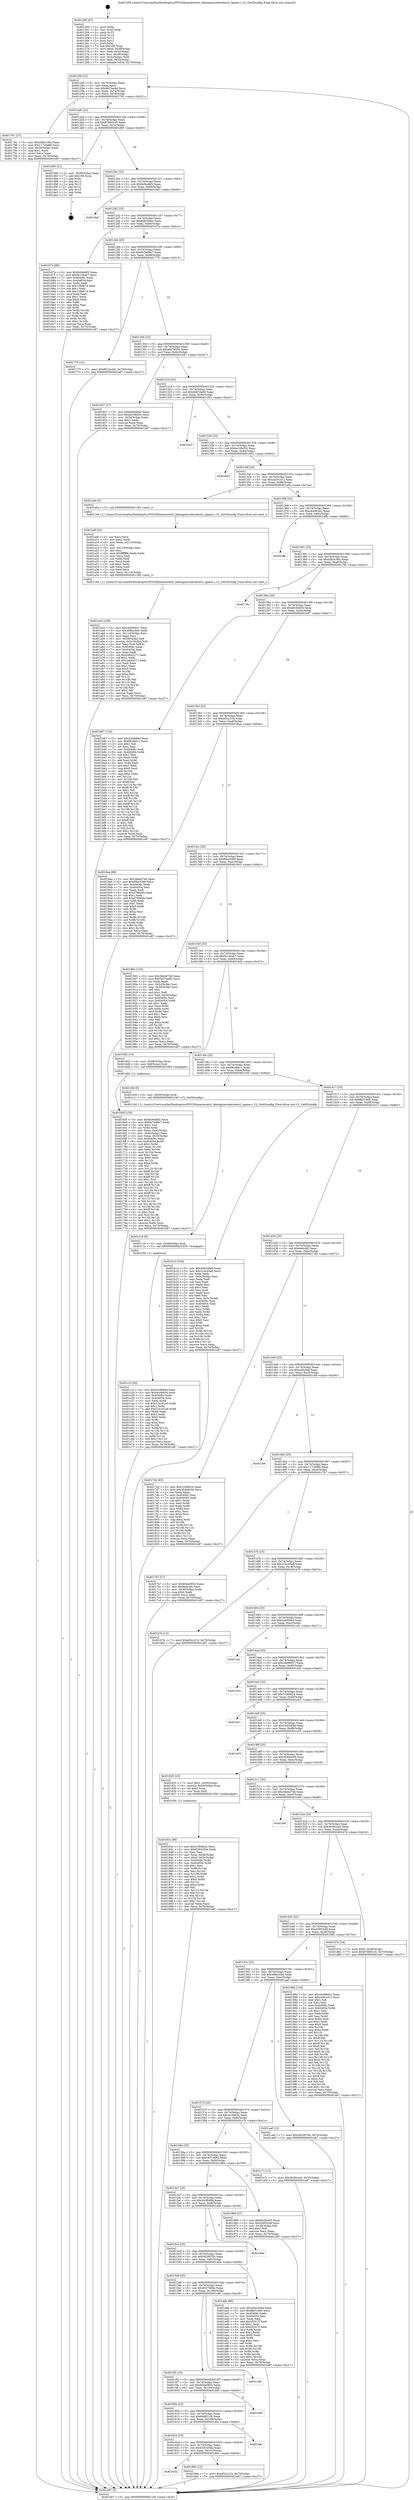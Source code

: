 digraph "0x401260" {
  label = "0x401260 (/mnt/c/Users/mathe/Desktop/tcc/POCII/binaries/extr_labenginecodeclientcl_cgame.c_CL_GetGlconfig_Final-ollvm.out::main(0))"
  labelloc = "t"
  node[shape=record]

  Entry [label="",width=0.3,height=0.3,shape=circle,fillcolor=black,style=filled]
  "0x40128f" [label="{
     0x40128f [23]\l
     | [instrs]\l
     &nbsp;&nbsp;0x40128f \<+3\>: mov -0x70(%rbp),%eax\l
     &nbsp;&nbsp;0x401292 \<+2\>: mov %eax,%ecx\l
     &nbsp;&nbsp;0x401294 \<+6\>: sub $0x8615ecb0,%ecx\l
     &nbsp;&nbsp;0x40129a \<+3\>: mov %eax,-0x74(%rbp)\l
     &nbsp;&nbsp;0x40129d \<+3\>: mov %ecx,-0x78(%rbp)\l
     &nbsp;&nbsp;0x4012a0 \<+6\>: je 0000000000401781 \<main+0x521\>\l
  }"]
  "0x401781" [label="{
     0x401781 [27]\l
     | [instrs]\l
     &nbsp;&nbsp;0x401781 \<+5\>: mov $0xd3b3c36a,%eax\l
     &nbsp;&nbsp;0x401786 \<+5\>: mov $0x117c9d86,%ecx\l
     &nbsp;&nbsp;0x40178b \<+3\>: mov -0x30(%rbp),%edx\l
     &nbsp;&nbsp;0x40178e \<+3\>: cmp $0x1,%edx\l
     &nbsp;&nbsp;0x401791 \<+3\>: cmovl %ecx,%eax\l
     &nbsp;&nbsp;0x401794 \<+3\>: mov %eax,-0x70(%rbp)\l
     &nbsp;&nbsp;0x401797 \<+5\>: jmp 0000000000401e87 \<main+0xc27\>\l
  }"]
  "0x4012a6" [label="{
     0x4012a6 [22]\l
     | [instrs]\l
     &nbsp;&nbsp;0x4012a6 \<+5\>: jmp 00000000004012ab \<main+0x4b\>\l
     &nbsp;&nbsp;0x4012ab \<+3\>: mov -0x74(%rbp),%eax\l
     &nbsp;&nbsp;0x4012ae \<+5\>: sub $0x878691d5,%eax\l
     &nbsp;&nbsp;0x4012b3 \<+3\>: mov %eax,-0x7c(%rbp)\l
     &nbsp;&nbsp;0x4012b6 \<+6\>: je 0000000000401d90 \<main+0xb30\>\l
  }"]
  Exit [label="",width=0.3,height=0.3,shape=circle,fillcolor=black,style=filled,peripheries=2]
  "0x401d90" [label="{
     0x401d90 [21]\l
     | [instrs]\l
     &nbsp;&nbsp;0x401d90 \<+3\>: mov -0x38(%rbp),%eax\l
     &nbsp;&nbsp;0x401d93 \<+7\>: add $0x108,%rsp\l
     &nbsp;&nbsp;0x401d9a \<+1\>: pop %rbx\l
     &nbsp;&nbsp;0x401d9b \<+2\>: pop %r12\l
     &nbsp;&nbsp;0x401d9d \<+2\>: pop %r13\l
     &nbsp;&nbsp;0x401d9f \<+2\>: pop %r14\l
     &nbsp;&nbsp;0x401da1 \<+2\>: pop %r15\l
     &nbsp;&nbsp;0x401da3 \<+1\>: pop %rbp\l
     &nbsp;&nbsp;0x401da4 \<+1\>: ret\l
  }"]
  "0x4012bc" [label="{
     0x4012bc [22]\l
     | [instrs]\l
     &nbsp;&nbsp;0x4012bc \<+5\>: jmp 00000000004012c1 \<main+0x61\>\l
     &nbsp;&nbsp;0x4012c1 \<+3\>: mov -0x74(%rbp),%eax\l
     &nbsp;&nbsp;0x4012c4 \<+5\>: sub $0x8c9edbf2,%eax\l
     &nbsp;&nbsp;0x4012c9 \<+3\>: mov %eax,-0x80(%rbp)\l
     &nbsp;&nbsp;0x4012cc \<+6\>: je 0000000000401da5 \<main+0xb45\>\l
  }"]
  "0x401c1f" [label="{
     0x401c1f [93]\l
     | [instrs]\l
     &nbsp;&nbsp;0x401c1f \<+5\>: mov $0x54cfb99d,%eax\l
     &nbsp;&nbsp;0x401c24 \<+5\>: mov $0x4ccfe634,%ecx\l
     &nbsp;&nbsp;0x401c29 \<+7\>: mov 0x40406c,%edx\l
     &nbsp;&nbsp;0x401c30 \<+7\>: mov 0x404054,%esi\l
     &nbsp;&nbsp;0x401c37 \<+3\>: mov %edx,%r8d\l
     &nbsp;&nbsp;0x401c3a \<+7\>: sub $0x31b161a0,%r8d\l
     &nbsp;&nbsp;0x401c41 \<+4\>: sub $0x1,%r8d\l
     &nbsp;&nbsp;0x401c45 \<+7\>: add $0x31b161a0,%r8d\l
     &nbsp;&nbsp;0x401c4c \<+4\>: imul %r8d,%edx\l
     &nbsp;&nbsp;0x401c50 \<+3\>: and $0x1,%edx\l
     &nbsp;&nbsp;0x401c53 \<+3\>: cmp $0x0,%edx\l
     &nbsp;&nbsp;0x401c56 \<+4\>: sete %r9b\l
     &nbsp;&nbsp;0x401c5a \<+3\>: cmp $0xa,%esi\l
     &nbsp;&nbsp;0x401c5d \<+4\>: setl %r10b\l
     &nbsp;&nbsp;0x401c61 \<+3\>: mov %r9b,%r11b\l
     &nbsp;&nbsp;0x401c64 \<+3\>: and %r10b,%r11b\l
     &nbsp;&nbsp;0x401c67 \<+3\>: xor %r10b,%r9b\l
     &nbsp;&nbsp;0x401c6a \<+3\>: or %r9b,%r11b\l
     &nbsp;&nbsp;0x401c6d \<+4\>: test $0x1,%r11b\l
     &nbsp;&nbsp;0x401c71 \<+3\>: cmovne %ecx,%eax\l
     &nbsp;&nbsp;0x401c74 \<+3\>: mov %eax,-0x70(%rbp)\l
     &nbsp;&nbsp;0x401c77 \<+5\>: jmp 0000000000401e87 \<main+0xc27\>\l
  }"]
  "0x401da5" [label="{
     0x401da5\l
  }", style=dashed]
  "0x4012d2" [label="{
     0x4012d2 [25]\l
     | [instrs]\l
     &nbsp;&nbsp;0x4012d2 \<+5\>: jmp 00000000004012d7 \<main+0x77\>\l
     &nbsp;&nbsp;0x4012d7 \<+3\>: mov -0x74(%rbp),%eax\l
     &nbsp;&nbsp;0x4012da \<+5\>: sub $0x8e83d9ac,%eax\l
     &nbsp;&nbsp;0x4012df \<+6\>: mov %eax,-0x84(%rbp)\l
     &nbsp;&nbsp;0x4012e5 \<+6\>: je 000000000040167a \<main+0x41a\>\l
  }"]
  "0x401c16" [label="{
     0x401c16 [9]\l
     | [instrs]\l
     &nbsp;&nbsp;0x401c16 \<+4\>: mov -0x58(%rbp),%rdi\l
     &nbsp;&nbsp;0x401c1a \<+5\>: call 0000000000401030 \<free@plt\>\l
     | [calls]\l
     &nbsp;&nbsp;0x401030 \{1\} (unknown)\l
  }"]
  "0x40167a" [label="{
     0x40167a [88]\l
     | [instrs]\l
     &nbsp;&nbsp;0x40167a \<+5\>: mov $0x8c9edbf2,%eax\l
     &nbsp;&nbsp;0x40167f \<+5\>: mov $0xf4126ab7,%ecx\l
     &nbsp;&nbsp;0x401684 \<+7\>: mov 0x40406c,%edx\l
     &nbsp;&nbsp;0x40168b \<+7\>: mov 0x404054,%esi\l
     &nbsp;&nbsp;0x401692 \<+2\>: mov %edx,%edi\l
     &nbsp;&nbsp;0x401694 \<+6\>: sub $0x138eb7d,%edi\l
     &nbsp;&nbsp;0x40169a \<+3\>: sub $0x1,%edi\l
     &nbsp;&nbsp;0x40169d \<+6\>: add $0x138eb7d,%edi\l
     &nbsp;&nbsp;0x4016a3 \<+3\>: imul %edi,%edx\l
     &nbsp;&nbsp;0x4016a6 \<+3\>: and $0x1,%edx\l
     &nbsp;&nbsp;0x4016a9 \<+3\>: cmp $0x0,%edx\l
     &nbsp;&nbsp;0x4016ac \<+4\>: sete %r8b\l
     &nbsp;&nbsp;0x4016b0 \<+3\>: cmp $0xa,%esi\l
     &nbsp;&nbsp;0x4016b3 \<+4\>: setl %r9b\l
     &nbsp;&nbsp;0x4016b7 \<+3\>: mov %r8b,%r10b\l
     &nbsp;&nbsp;0x4016ba \<+3\>: and %r9b,%r10b\l
     &nbsp;&nbsp;0x4016bd \<+3\>: xor %r9b,%r8b\l
     &nbsp;&nbsp;0x4016c0 \<+3\>: or %r8b,%r10b\l
     &nbsp;&nbsp;0x4016c3 \<+4\>: test $0x1,%r10b\l
     &nbsp;&nbsp;0x4016c7 \<+3\>: cmovne %ecx,%eax\l
     &nbsp;&nbsp;0x4016ca \<+3\>: mov %eax,-0x70(%rbp)\l
     &nbsp;&nbsp;0x4016cd \<+5\>: jmp 0000000000401e87 \<main+0xc27\>\l
  }"]
  "0x4012eb" [label="{
     0x4012eb [25]\l
     | [instrs]\l
     &nbsp;&nbsp;0x4012eb \<+5\>: jmp 00000000004012f0 \<main+0x90\>\l
     &nbsp;&nbsp;0x4012f0 \<+3\>: mov -0x74(%rbp),%eax\l
     &nbsp;&nbsp;0x4012f3 \<+5\>: sub $0x9c7e99e7,%eax\l
     &nbsp;&nbsp;0x4012f8 \<+6\>: mov %eax,-0x88(%rbp)\l
     &nbsp;&nbsp;0x4012fe \<+6\>: je 0000000000401775 \<main+0x515\>\l
  }"]
  "0x401a43" [label="{
     0x401a43 [108]\l
     | [instrs]\l
     &nbsp;&nbsp;0x401a43 \<+5\>: mov $0xcb496441,%ecx\l
     &nbsp;&nbsp;0x401a48 \<+5\>: mov $0x498ec0d4,%edx\l
     &nbsp;&nbsp;0x401a4d \<+6\>: mov -0x114(%rbp),%esi\l
     &nbsp;&nbsp;0x401a53 \<+3\>: imul %eax,%esi\l
     &nbsp;&nbsp;0x401a56 \<+4\>: mov -0x58(%rbp),%r8\l
     &nbsp;&nbsp;0x401a5a \<+4\>: movslq -0x5c(%rbp),%r9\l
     &nbsp;&nbsp;0x401a5e \<+4\>: mov %esi,(%r8,%r9,4)\l
     &nbsp;&nbsp;0x401a62 \<+7\>: mov 0x40406c,%eax\l
     &nbsp;&nbsp;0x401a69 \<+7\>: mov 0x404054,%esi\l
     &nbsp;&nbsp;0x401a70 \<+2\>: mov %eax,%edi\l
     &nbsp;&nbsp;0x401a72 \<+6\>: sub $0x2a642271,%edi\l
     &nbsp;&nbsp;0x401a78 \<+3\>: sub $0x1,%edi\l
     &nbsp;&nbsp;0x401a7b \<+6\>: add $0x2a642271,%edi\l
     &nbsp;&nbsp;0x401a81 \<+3\>: imul %edi,%eax\l
     &nbsp;&nbsp;0x401a84 \<+3\>: and $0x1,%eax\l
     &nbsp;&nbsp;0x401a87 \<+3\>: cmp $0x0,%eax\l
     &nbsp;&nbsp;0x401a8a \<+4\>: sete %r10b\l
     &nbsp;&nbsp;0x401a8e \<+3\>: cmp $0xa,%esi\l
     &nbsp;&nbsp;0x401a91 \<+4\>: setl %r11b\l
     &nbsp;&nbsp;0x401a95 \<+3\>: mov %r10b,%bl\l
     &nbsp;&nbsp;0x401a98 \<+3\>: and %r11b,%bl\l
     &nbsp;&nbsp;0x401a9b \<+3\>: xor %r11b,%r10b\l
     &nbsp;&nbsp;0x401a9e \<+3\>: or %r10b,%bl\l
     &nbsp;&nbsp;0x401aa1 \<+3\>: test $0x1,%bl\l
     &nbsp;&nbsp;0x401aa4 \<+3\>: cmovne %edx,%ecx\l
     &nbsp;&nbsp;0x401aa7 \<+3\>: mov %ecx,-0x70(%rbp)\l
     &nbsp;&nbsp;0x401aaa \<+5\>: jmp 0000000000401e87 \<main+0xc27\>\l
  }"]
  "0x401775" [label="{
     0x401775 [12]\l
     | [instrs]\l
     &nbsp;&nbsp;0x401775 \<+7\>: movl $0x8615ecb0,-0x70(%rbp)\l
     &nbsp;&nbsp;0x40177c \<+5\>: jmp 0000000000401e87 \<main+0xc27\>\l
  }"]
  "0x401304" [label="{
     0x401304 [25]\l
     | [instrs]\l
     &nbsp;&nbsp;0x401304 \<+5\>: jmp 0000000000401309 \<main+0xa9\>\l
     &nbsp;&nbsp;0x401309 \<+3\>: mov -0x74(%rbp),%eax\l
     &nbsp;&nbsp;0x40130c \<+5\>: sub $0xade7e53d,%eax\l
     &nbsp;&nbsp;0x401311 \<+6\>: mov %eax,-0x8c(%rbp)\l
     &nbsp;&nbsp;0x401317 \<+6\>: je 0000000000401647 \<main+0x3e7\>\l
  }"]
  "0x401a0f" [label="{
     0x401a0f [52]\l
     | [instrs]\l
     &nbsp;&nbsp;0x401a0f \<+2\>: xor %ecx,%ecx\l
     &nbsp;&nbsp;0x401a11 \<+5\>: mov $0x2,%edx\l
     &nbsp;&nbsp;0x401a16 \<+6\>: mov %edx,-0x110(%rbp)\l
     &nbsp;&nbsp;0x401a1c \<+1\>: cltd\l
     &nbsp;&nbsp;0x401a1d \<+6\>: mov -0x110(%rbp),%esi\l
     &nbsp;&nbsp;0x401a23 \<+2\>: idiv %esi\l
     &nbsp;&nbsp;0x401a25 \<+6\>: imul $0xfffffffe,%edx,%edx\l
     &nbsp;&nbsp;0x401a2b \<+2\>: mov %ecx,%edi\l
     &nbsp;&nbsp;0x401a2d \<+2\>: sub %edx,%edi\l
     &nbsp;&nbsp;0x401a2f \<+2\>: mov %ecx,%edx\l
     &nbsp;&nbsp;0x401a31 \<+3\>: sub $0x1,%edx\l
     &nbsp;&nbsp;0x401a34 \<+2\>: add %edx,%edi\l
     &nbsp;&nbsp;0x401a36 \<+2\>: sub %edi,%ecx\l
     &nbsp;&nbsp;0x401a38 \<+6\>: mov %ecx,-0x114(%rbp)\l
     &nbsp;&nbsp;0x401a3e \<+5\>: call 0000000000401160 \<next_i\>\l
     | [calls]\l
     &nbsp;&nbsp;0x401160 \{1\} (/mnt/c/Users/mathe/Desktop/tcc/POCII/binaries/extr_labenginecodeclientcl_cgame.c_CL_GetGlconfig_Final-ollvm.out::next_i)\l
  }"]
  "0x401647" [label="{
     0x401647 [27]\l
     | [instrs]\l
     &nbsp;&nbsp;0x401647 \<+5\>: mov $0x8e83d9ac,%eax\l
     &nbsp;&nbsp;0x40164c \<+5\>: mov $0xbe16bd54,%ecx\l
     &nbsp;&nbsp;0x401651 \<+3\>: mov -0x34(%rbp),%edx\l
     &nbsp;&nbsp;0x401654 \<+3\>: cmp $0x2,%edx\l
     &nbsp;&nbsp;0x401657 \<+3\>: cmovne %ecx,%eax\l
     &nbsp;&nbsp;0x40165a \<+3\>: mov %eax,-0x70(%rbp)\l
     &nbsp;&nbsp;0x40165d \<+5\>: jmp 0000000000401e87 \<main+0xc27\>\l
  }"]
  "0x40131d" [label="{
     0x40131d [25]\l
     | [instrs]\l
     &nbsp;&nbsp;0x40131d \<+5\>: jmp 0000000000401322 \<main+0xc2\>\l
     &nbsp;&nbsp;0x401322 \<+3\>: mov -0x74(%rbp),%eax\l
     &nbsp;&nbsp;0x401325 \<+5\>: sub $0xb047da69,%eax\l
     &nbsp;&nbsp;0x40132a \<+6\>: mov %eax,-0x90(%rbp)\l
     &nbsp;&nbsp;0x401330 \<+6\>: je 0000000000401d23 \<main+0xac3\>\l
  }"]
  "0x401e87" [label="{
     0x401e87 [5]\l
     | [instrs]\l
     &nbsp;&nbsp;0x401e87 \<+5\>: jmp 000000000040128f \<main+0x2f\>\l
  }"]
  "0x401260" [label="{
     0x401260 [47]\l
     | [instrs]\l
     &nbsp;&nbsp;0x401260 \<+1\>: push %rbp\l
     &nbsp;&nbsp;0x401261 \<+3\>: mov %rsp,%rbp\l
     &nbsp;&nbsp;0x401264 \<+2\>: push %r15\l
     &nbsp;&nbsp;0x401266 \<+2\>: push %r14\l
     &nbsp;&nbsp;0x401268 \<+2\>: push %r13\l
     &nbsp;&nbsp;0x40126a \<+2\>: push %r12\l
     &nbsp;&nbsp;0x40126c \<+1\>: push %rbx\l
     &nbsp;&nbsp;0x40126d \<+7\>: sub $0x108,%rsp\l
     &nbsp;&nbsp;0x401274 \<+7\>: movl $0x0,-0x38(%rbp)\l
     &nbsp;&nbsp;0x40127b \<+3\>: mov %edi,-0x3c(%rbp)\l
     &nbsp;&nbsp;0x40127e \<+4\>: mov %rsi,-0x48(%rbp)\l
     &nbsp;&nbsp;0x401282 \<+3\>: mov -0x3c(%rbp),%edi\l
     &nbsp;&nbsp;0x401285 \<+3\>: mov %edi,-0x34(%rbp)\l
     &nbsp;&nbsp;0x401288 \<+7\>: movl $0xade7e53d,-0x70(%rbp)\l
  }"]
  "0x40163d" [label="{
     0x40163d\l
  }", style=dashed]
  "0x401d23" [label="{
     0x401d23\l
  }", style=dashed]
  "0x401336" [label="{
     0x401336 [25]\l
     | [instrs]\l
     &nbsp;&nbsp;0x401336 \<+5\>: jmp 000000000040133b \<main+0xdb\>\l
     &nbsp;&nbsp;0x40133b \<+3\>: mov -0x74(%rbp),%eax\l
     &nbsp;&nbsp;0x40133e \<+5\>: sub $0xbe16bd54,%eax\l
     &nbsp;&nbsp;0x401343 \<+6\>: mov %eax,-0x94(%rbp)\l
     &nbsp;&nbsp;0x401349 \<+6\>: je 0000000000401662 \<main+0x402\>\l
  }"]
  "0x40189e" [label="{
     0x40189e [12]\l
     | [instrs]\l
     &nbsp;&nbsp;0x40189e \<+7\>: movl $0xef3cc21b,-0x70(%rbp)\l
     &nbsp;&nbsp;0x4018a5 \<+5\>: jmp 0000000000401e87 \<main+0xc27\>\l
  }"]
  "0x401662" [label="{
     0x401662\l
  }", style=dashed]
  "0x40134f" [label="{
     0x40134f [25]\l
     | [instrs]\l
     &nbsp;&nbsp;0x40134f \<+5\>: jmp 0000000000401354 \<main+0xf4\>\l
     &nbsp;&nbsp;0x401354 \<+3\>: mov -0x74(%rbp),%eax\l
     &nbsp;&nbsp;0x401357 \<+5\>: sub $0xca3b1d12,%eax\l
     &nbsp;&nbsp;0x40135c \<+6\>: mov %eax,-0x98(%rbp)\l
     &nbsp;&nbsp;0x401362 \<+6\>: je 0000000000401a0a \<main+0x7aa\>\l
  }"]
  "0x401624" [label="{
     0x401624 [25]\l
     | [instrs]\l
     &nbsp;&nbsp;0x401624 \<+5\>: jmp 0000000000401629 \<main+0x3c9\>\l
     &nbsp;&nbsp;0x401629 \<+3\>: mov -0x74(%rbp),%eax\l
     &nbsp;&nbsp;0x40162c \<+5\>: sub $0x628325da,%eax\l
     &nbsp;&nbsp;0x401631 \<+6\>: mov %eax,-0x10c(%rbp)\l
     &nbsp;&nbsp;0x401637 \<+6\>: je 000000000040189e \<main+0x63e\>\l
  }"]
  "0x401a0a" [label="{
     0x401a0a [5]\l
     | [instrs]\l
     &nbsp;&nbsp;0x401a0a \<+5\>: call 0000000000401160 \<next_i\>\l
     | [calls]\l
     &nbsp;&nbsp;0x401160 \{1\} (/mnt/c/Users/mathe/Desktop/tcc/POCII/binaries/extr_labenginecodeclientcl_cgame.c_CL_GetGlconfig_Final-ollvm.out::next_i)\l
  }"]
  "0x401368" [label="{
     0x401368 [25]\l
     | [instrs]\l
     &nbsp;&nbsp;0x401368 \<+5\>: jmp 000000000040136d \<main+0x10d\>\l
     &nbsp;&nbsp;0x40136d \<+3\>: mov -0x74(%rbp),%eax\l
     &nbsp;&nbsp;0x401370 \<+5\>: sub $0xcb496441,%eax\l
     &nbsp;&nbsp;0x401375 \<+6\>: mov %eax,-0x9c(%rbp)\l
     &nbsp;&nbsp;0x40137b \<+6\>: je 0000000000401dfb \<main+0xb9b\>\l
  }"]
  "0x401d6c" [label="{
     0x401d6c\l
  }", style=dashed]
  "0x401dfb" [label="{
     0x401dfb\l
  }", style=dashed]
  "0x401381" [label="{
     0x401381 [25]\l
     | [instrs]\l
     &nbsp;&nbsp;0x401381 \<+5\>: jmp 0000000000401386 \<main+0x126\>\l
     &nbsp;&nbsp;0x401386 \<+3\>: mov -0x74(%rbp),%eax\l
     &nbsp;&nbsp;0x401389 \<+5\>: sub $0xd3b3c36a,%eax\l
     &nbsp;&nbsp;0x40138e \<+6\>: mov %eax,-0xa0(%rbp)\l
     &nbsp;&nbsp;0x401394 \<+6\>: je 000000000040179c \<main+0x53c\>\l
  }"]
  "0x40160b" [label="{
     0x40160b [25]\l
     | [instrs]\l
     &nbsp;&nbsp;0x40160b \<+5\>: jmp 0000000000401610 \<main+0x3b0\>\l
     &nbsp;&nbsp;0x401610 \<+3\>: mov -0x74(%rbp),%eax\l
     &nbsp;&nbsp;0x401613 \<+5\>: sub $0x60df21c9,%eax\l
     &nbsp;&nbsp;0x401618 \<+6\>: mov %eax,-0x108(%rbp)\l
     &nbsp;&nbsp;0x40161e \<+6\>: je 0000000000401d6c \<main+0xb0c\>\l
  }"]
  "0x40179c" [label="{
     0x40179c\l
  }", style=dashed]
  "0x40139a" [label="{
     0x40139a [25]\l
     | [instrs]\l
     &nbsp;&nbsp;0x40139a \<+5\>: jmp 000000000040139f \<main+0x13f\>\l
     &nbsp;&nbsp;0x40139f \<+3\>: mov -0x74(%rbp),%eax\l
     &nbsp;&nbsp;0x4013a2 \<+5\>: sub $0xdfc5b403,%eax\l
     &nbsp;&nbsp;0x4013a7 \<+6\>: mov %eax,-0xa4(%rbp)\l
     &nbsp;&nbsp;0x4013ad \<+6\>: je 0000000000401b87 \<main+0x927\>\l
  }"]
  "0x401d60" [label="{
     0x401d60\l
  }", style=dashed]
  "0x401b87" [label="{
     0x401b87 [134]\l
     | [instrs]\l
     &nbsp;&nbsp;0x401b87 \<+5\>: mov $0x54cfb99d,%eax\l
     &nbsp;&nbsp;0x401b8c \<+5\>: mov $0xf9cd6e11,%ecx\l
     &nbsp;&nbsp;0x401b91 \<+2\>: mov $0x1,%dl\l
     &nbsp;&nbsp;0x401b93 \<+2\>: xor %esi,%esi\l
     &nbsp;&nbsp;0x401b95 \<+7\>: mov 0x40406c,%edi\l
     &nbsp;&nbsp;0x401b9c \<+8\>: mov 0x404054,%r8d\l
     &nbsp;&nbsp;0x401ba4 \<+3\>: sub $0x1,%esi\l
     &nbsp;&nbsp;0x401ba7 \<+3\>: mov %edi,%r9d\l
     &nbsp;&nbsp;0x401baa \<+3\>: add %esi,%r9d\l
     &nbsp;&nbsp;0x401bad \<+4\>: imul %r9d,%edi\l
     &nbsp;&nbsp;0x401bb1 \<+3\>: and $0x1,%edi\l
     &nbsp;&nbsp;0x401bb4 \<+3\>: cmp $0x0,%edi\l
     &nbsp;&nbsp;0x401bb7 \<+4\>: sete %r10b\l
     &nbsp;&nbsp;0x401bbb \<+4\>: cmp $0xa,%r8d\l
     &nbsp;&nbsp;0x401bbf \<+4\>: setl %r11b\l
     &nbsp;&nbsp;0x401bc3 \<+3\>: mov %r10b,%bl\l
     &nbsp;&nbsp;0x401bc6 \<+3\>: xor $0xff,%bl\l
     &nbsp;&nbsp;0x401bc9 \<+3\>: mov %r11b,%r14b\l
     &nbsp;&nbsp;0x401bcc \<+4\>: xor $0xff,%r14b\l
     &nbsp;&nbsp;0x401bd0 \<+3\>: xor $0x1,%dl\l
     &nbsp;&nbsp;0x401bd3 \<+3\>: mov %bl,%r15b\l
     &nbsp;&nbsp;0x401bd6 \<+4\>: and $0xff,%r15b\l
     &nbsp;&nbsp;0x401bda \<+3\>: and %dl,%r10b\l
     &nbsp;&nbsp;0x401bdd \<+3\>: mov %r14b,%r12b\l
     &nbsp;&nbsp;0x401be0 \<+4\>: and $0xff,%r12b\l
     &nbsp;&nbsp;0x401be4 \<+3\>: and %dl,%r11b\l
     &nbsp;&nbsp;0x401be7 \<+3\>: or %r10b,%r15b\l
     &nbsp;&nbsp;0x401bea \<+3\>: or %r11b,%r12b\l
     &nbsp;&nbsp;0x401bed \<+3\>: xor %r12b,%r15b\l
     &nbsp;&nbsp;0x401bf0 \<+3\>: or %r14b,%bl\l
     &nbsp;&nbsp;0x401bf3 \<+3\>: xor $0xff,%bl\l
     &nbsp;&nbsp;0x401bf6 \<+3\>: or $0x1,%dl\l
     &nbsp;&nbsp;0x401bf9 \<+2\>: and %dl,%bl\l
     &nbsp;&nbsp;0x401bfb \<+3\>: or %bl,%r15b\l
     &nbsp;&nbsp;0x401bfe \<+4\>: test $0x1,%r15b\l
     &nbsp;&nbsp;0x401c02 \<+3\>: cmovne %ecx,%eax\l
     &nbsp;&nbsp;0x401c05 \<+3\>: mov %eax,-0x70(%rbp)\l
     &nbsp;&nbsp;0x401c08 \<+5\>: jmp 0000000000401e87 \<main+0xc27\>\l
  }"]
  "0x4013b3" [label="{
     0x4013b3 [25]\l
     | [instrs]\l
     &nbsp;&nbsp;0x4013b3 \<+5\>: jmp 00000000004013b8 \<main+0x158\>\l
     &nbsp;&nbsp;0x4013b8 \<+3\>: mov -0x74(%rbp),%eax\l
     &nbsp;&nbsp;0x4013bb \<+5\>: sub $0xef3cc21b,%eax\l
     &nbsp;&nbsp;0x4013c0 \<+6\>: mov %eax,-0xa8(%rbp)\l
     &nbsp;&nbsp;0x4013c6 \<+6\>: je 00000000004018aa \<main+0x64a\>\l
  }"]
  "0x4015f2" [label="{
     0x4015f2 [25]\l
     | [instrs]\l
     &nbsp;&nbsp;0x4015f2 \<+5\>: jmp 00000000004015f7 \<main+0x397\>\l
     &nbsp;&nbsp;0x4015f7 \<+3\>: mov -0x74(%rbp),%eax\l
     &nbsp;&nbsp;0x4015fa \<+5\>: sub $0x60da0853,%eax\l
     &nbsp;&nbsp;0x4015ff \<+6\>: mov %eax,-0x104(%rbp)\l
     &nbsp;&nbsp;0x401605 \<+6\>: je 0000000000401d60 \<main+0xb00\>\l
  }"]
  "0x4018aa" [label="{
     0x4018aa [88]\l
     | [instrs]\l
     &nbsp;&nbsp;0x4018aa \<+5\>: mov $0x38ebd746,%eax\l
     &nbsp;&nbsp;0x4018af \<+5\>: mov $0xf0be3389,%ecx\l
     &nbsp;&nbsp;0x4018b4 \<+7\>: mov 0x40406c,%edx\l
     &nbsp;&nbsp;0x4018bb \<+7\>: mov 0x404054,%esi\l
     &nbsp;&nbsp;0x4018c2 \<+2\>: mov %edx,%edi\l
     &nbsp;&nbsp;0x4018c4 \<+6\>: sub $0xd78fd3fa,%edi\l
     &nbsp;&nbsp;0x4018ca \<+3\>: sub $0x1,%edi\l
     &nbsp;&nbsp;0x4018cd \<+6\>: add $0xd78fd3fa,%edi\l
     &nbsp;&nbsp;0x4018d3 \<+3\>: imul %edi,%edx\l
     &nbsp;&nbsp;0x4018d6 \<+3\>: and $0x1,%edx\l
     &nbsp;&nbsp;0x4018d9 \<+3\>: cmp $0x0,%edx\l
     &nbsp;&nbsp;0x4018dc \<+4\>: sete %r8b\l
     &nbsp;&nbsp;0x4018e0 \<+3\>: cmp $0xa,%esi\l
     &nbsp;&nbsp;0x4018e3 \<+4\>: setl %r9b\l
     &nbsp;&nbsp;0x4018e7 \<+3\>: mov %r8b,%r10b\l
     &nbsp;&nbsp;0x4018ea \<+3\>: and %r9b,%r10b\l
     &nbsp;&nbsp;0x4018ed \<+3\>: xor %r9b,%r8b\l
     &nbsp;&nbsp;0x4018f0 \<+3\>: or %r8b,%r10b\l
     &nbsp;&nbsp;0x4018f3 \<+4\>: test $0x1,%r10b\l
     &nbsp;&nbsp;0x4018f7 \<+3\>: cmovne %ecx,%eax\l
     &nbsp;&nbsp;0x4018fa \<+3\>: mov %eax,-0x70(%rbp)\l
     &nbsp;&nbsp;0x4018fd \<+5\>: jmp 0000000000401e87 \<main+0xc27\>\l
  }"]
  "0x4013cc" [label="{
     0x4013cc [25]\l
     | [instrs]\l
     &nbsp;&nbsp;0x4013cc \<+5\>: jmp 00000000004013d1 \<main+0x171\>\l
     &nbsp;&nbsp;0x4013d1 \<+3\>: mov -0x74(%rbp),%eax\l
     &nbsp;&nbsp;0x4013d4 \<+5\>: sub $0xf0be3389,%eax\l
     &nbsp;&nbsp;0x4013d9 \<+6\>: mov %eax,-0xac(%rbp)\l
     &nbsp;&nbsp;0x4013df \<+6\>: je 0000000000401902 \<main+0x6a2\>\l
  }"]
  "0x401c88" [label="{
     0x401c88\l
  }", style=dashed]
  "0x401902" [label="{
     0x401902 [103]\l
     | [instrs]\l
     &nbsp;&nbsp;0x401902 \<+5\>: mov $0x38ebd746,%eax\l
     &nbsp;&nbsp;0x401907 \<+5\>: mov $0x5437a692,%ecx\l
     &nbsp;&nbsp;0x40190c \<+2\>: xor %edx,%edx\l
     &nbsp;&nbsp;0x40190e \<+3\>: mov -0x5c(%rbp),%esi\l
     &nbsp;&nbsp;0x401911 \<+3\>: cmp -0x50(%rbp),%esi\l
     &nbsp;&nbsp;0x401914 \<+4\>: setl %dil\l
     &nbsp;&nbsp;0x401918 \<+4\>: and $0x1,%dil\l
     &nbsp;&nbsp;0x40191c \<+4\>: mov %dil,-0x29(%rbp)\l
     &nbsp;&nbsp;0x401920 \<+7\>: mov 0x40406c,%esi\l
     &nbsp;&nbsp;0x401927 \<+8\>: mov 0x404054,%r8d\l
     &nbsp;&nbsp;0x40192f \<+3\>: sub $0x1,%edx\l
     &nbsp;&nbsp;0x401932 \<+3\>: mov %esi,%r9d\l
     &nbsp;&nbsp;0x401935 \<+3\>: add %edx,%r9d\l
     &nbsp;&nbsp;0x401938 \<+4\>: imul %r9d,%esi\l
     &nbsp;&nbsp;0x40193c \<+3\>: and $0x1,%esi\l
     &nbsp;&nbsp;0x40193f \<+3\>: cmp $0x0,%esi\l
     &nbsp;&nbsp;0x401942 \<+4\>: sete %dil\l
     &nbsp;&nbsp;0x401946 \<+4\>: cmp $0xa,%r8d\l
     &nbsp;&nbsp;0x40194a \<+4\>: setl %r10b\l
     &nbsp;&nbsp;0x40194e \<+3\>: mov %dil,%r11b\l
     &nbsp;&nbsp;0x401951 \<+3\>: and %r10b,%r11b\l
     &nbsp;&nbsp;0x401954 \<+3\>: xor %r10b,%dil\l
     &nbsp;&nbsp;0x401957 \<+3\>: or %dil,%r11b\l
     &nbsp;&nbsp;0x40195a \<+4\>: test $0x1,%r11b\l
     &nbsp;&nbsp;0x40195e \<+3\>: cmovne %ecx,%eax\l
     &nbsp;&nbsp;0x401961 \<+3\>: mov %eax,-0x70(%rbp)\l
     &nbsp;&nbsp;0x401964 \<+5\>: jmp 0000000000401e87 \<main+0xc27\>\l
  }"]
  "0x4013e5" [label="{
     0x4013e5 [25]\l
     | [instrs]\l
     &nbsp;&nbsp;0x4013e5 \<+5\>: jmp 00000000004013ea \<main+0x18a\>\l
     &nbsp;&nbsp;0x4013ea \<+3\>: mov -0x74(%rbp),%eax\l
     &nbsp;&nbsp;0x4013ed \<+5\>: sub $0xf4126ab7,%eax\l
     &nbsp;&nbsp;0x4013f2 \<+6\>: mov %eax,-0xb0(%rbp)\l
     &nbsp;&nbsp;0x4013f8 \<+6\>: je 00000000004016d2 \<main+0x472\>\l
  }"]
  "0x4015d9" [label="{
     0x4015d9 [25]\l
     | [instrs]\l
     &nbsp;&nbsp;0x4015d9 \<+5\>: jmp 00000000004015de \<main+0x37e\>\l
     &nbsp;&nbsp;0x4015de \<+3\>: mov -0x74(%rbp),%eax\l
     &nbsp;&nbsp;0x4015e1 \<+5\>: sub $0x6037684e,%eax\l
     &nbsp;&nbsp;0x4015e6 \<+6\>: mov %eax,-0x100(%rbp)\l
     &nbsp;&nbsp;0x4015ec \<+6\>: je 0000000000401c88 \<main+0xa28\>\l
  }"]
  "0x4016d2" [label="{
     0x4016d2 [13]\l
     | [instrs]\l
     &nbsp;&nbsp;0x4016d2 \<+4\>: mov -0x48(%rbp),%rax\l
     &nbsp;&nbsp;0x4016d6 \<+4\>: mov 0x8(%rax),%rdi\l
     &nbsp;&nbsp;0x4016da \<+5\>: call 0000000000401060 \<atoi@plt\>\l
     | [calls]\l
     &nbsp;&nbsp;0x401060 \{1\} (unknown)\l
  }"]
  "0x4013fe" [label="{
     0x4013fe [25]\l
     | [instrs]\l
     &nbsp;&nbsp;0x4013fe \<+5\>: jmp 0000000000401403 \<main+0x1a3\>\l
     &nbsp;&nbsp;0x401403 \<+3\>: mov -0x74(%rbp),%eax\l
     &nbsp;&nbsp;0x401406 \<+5\>: sub $0xf9cd6e11,%eax\l
     &nbsp;&nbsp;0x40140b \<+6\>: mov %eax,-0xb4(%rbp)\l
     &nbsp;&nbsp;0x401411 \<+6\>: je 0000000000401c0d \<main+0x9ad\>\l
  }"]
  "0x4016df" [label="{
     0x4016df [150]\l
     | [instrs]\l
     &nbsp;&nbsp;0x4016df \<+5\>: mov $0x8c9edbf2,%ecx\l
     &nbsp;&nbsp;0x4016e4 \<+5\>: mov $0x9c7e99e7,%edx\l
     &nbsp;&nbsp;0x4016e9 \<+3\>: mov $0x1,%sil\l
     &nbsp;&nbsp;0x4016ec \<+3\>: xor %r8d,%r8d\l
     &nbsp;&nbsp;0x4016ef \<+3\>: mov %eax,-0x4c(%rbp)\l
     &nbsp;&nbsp;0x4016f2 \<+3\>: mov -0x4c(%rbp),%eax\l
     &nbsp;&nbsp;0x4016f5 \<+3\>: mov %eax,-0x30(%rbp)\l
     &nbsp;&nbsp;0x4016f8 \<+7\>: mov 0x40406c,%eax\l
     &nbsp;&nbsp;0x4016ff \<+8\>: mov 0x404054,%r9d\l
     &nbsp;&nbsp;0x401707 \<+4\>: sub $0x1,%r8d\l
     &nbsp;&nbsp;0x40170b \<+3\>: mov %eax,%r10d\l
     &nbsp;&nbsp;0x40170e \<+3\>: add %r8d,%r10d\l
     &nbsp;&nbsp;0x401711 \<+4\>: imul %r10d,%eax\l
     &nbsp;&nbsp;0x401715 \<+3\>: and $0x1,%eax\l
     &nbsp;&nbsp;0x401718 \<+3\>: cmp $0x0,%eax\l
     &nbsp;&nbsp;0x40171b \<+4\>: sete %r11b\l
     &nbsp;&nbsp;0x40171f \<+4\>: cmp $0xa,%r9d\l
     &nbsp;&nbsp;0x401723 \<+3\>: setl %bl\l
     &nbsp;&nbsp;0x401726 \<+3\>: mov %r11b,%r14b\l
     &nbsp;&nbsp;0x401729 \<+4\>: xor $0xff,%r14b\l
     &nbsp;&nbsp;0x40172d \<+3\>: mov %bl,%r15b\l
     &nbsp;&nbsp;0x401730 \<+4\>: xor $0xff,%r15b\l
     &nbsp;&nbsp;0x401734 \<+4\>: xor $0x1,%sil\l
     &nbsp;&nbsp;0x401738 \<+3\>: mov %r14b,%r12b\l
     &nbsp;&nbsp;0x40173b \<+4\>: and $0xff,%r12b\l
     &nbsp;&nbsp;0x40173f \<+3\>: and %sil,%r11b\l
     &nbsp;&nbsp;0x401742 \<+3\>: mov %r15b,%r13b\l
     &nbsp;&nbsp;0x401745 \<+4\>: and $0xff,%r13b\l
     &nbsp;&nbsp;0x401749 \<+3\>: and %sil,%bl\l
     &nbsp;&nbsp;0x40174c \<+3\>: or %r11b,%r12b\l
     &nbsp;&nbsp;0x40174f \<+3\>: or %bl,%r13b\l
     &nbsp;&nbsp;0x401752 \<+3\>: xor %r13b,%r12b\l
     &nbsp;&nbsp;0x401755 \<+3\>: or %r15b,%r14b\l
     &nbsp;&nbsp;0x401758 \<+4\>: xor $0xff,%r14b\l
     &nbsp;&nbsp;0x40175c \<+4\>: or $0x1,%sil\l
     &nbsp;&nbsp;0x401760 \<+3\>: and %sil,%r14b\l
     &nbsp;&nbsp;0x401763 \<+3\>: or %r14b,%r12b\l
     &nbsp;&nbsp;0x401766 \<+4\>: test $0x1,%r12b\l
     &nbsp;&nbsp;0x40176a \<+3\>: cmovne %edx,%ecx\l
     &nbsp;&nbsp;0x40176d \<+3\>: mov %ecx,-0x70(%rbp)\l
     &nbsp;&nbsp;0x401770 \<+5\>: jmp 0000000000401e87 \<main+0xc27\>\l
  }"]
  "0x401abb" [label="{
     0x401abb [88]\l
     | [instrs]\l
     &nbsp;&nbsp;0x401abb \<+5\>: mov $0x35d3c6dd,%eax\l
     &nbsp;&nbsp;0x401ac0 \<+5\>: mov $0xffd319d0,%ecx\l
     &nbsp;&nbsp;0x401ac5 \<+7\>: mov 0x40406c,%edx\l
     &nbsp;&nbsp;0x401acc \<+7\>: mov 0x404054,%esi\l
     &nbsp;&nbsp;0x401ad3 \<+2\>: mov %edx,%edi\l
     &nbsp;&nbsp;0x401ad5 \<+6\>: add $0xcf25c7f,%edi\l
     &nbsp;&nbsp;0x401adb \<+3\>: sub $0x1,%edi\l
     &nbsp;&nbsp;0x401ade \<+6\>: sub $0xcf25c7f,%edi\l
     &nbsp;&nbsp;0x401ae4 \<+3\>: imul %edi,%edx\l
     &nbsp;&nbsp;0x401ae7 \<+3\>: and $0x1,%edx\l
     &nbsp;&nbsp;0x401aea \<+3\>: cmp $0x0,%edx\l
     &nbsp;&nbsp;0x401aed \<+4\>: sete %r8b\l
     &nbsp;&nbsp;0x401af1 \<+3\>: cmp $0xa,%esi\l
     &nbsp;&nbsp;0x401af4 \<+4\>: setl %r9b\l
     &nbsp;&nbsp;0x401af8 \<+3\>: mov %r8b,%r10b\l
     &nbsp;&nbsp;0x401afb \<+3\>: and %r9b,%r10b\l
     &nbsp;&nbsp;0x401afe \<+3\>: xor %r9b,%r8b\l
     &nbsp;&nbsp;0x401b01 \<+3\>: or %r8b,%r10b\l
     &nbsp;&nbsp;0x401b04 \<+4\>: test $0x1,%r10b\l
     &nbsp;&nbsp;0x401b08 \<+3\>: cmovne %ecx,%eax\l
     &nbsp;&nbsp;0x401b0b \<+3\>: mov %eax,-0x70(%rbp)\l
     &nbsp;&nbsp;0x401b0e \<+5\>: jmp 0000000000401e87 \<main+0xc27\>\l
  }"]
  "0x401c0d" [label="{
     0x401c0d [9]\l
     | [instrs]\l
     &nbsp;&nbsp;0x401c0d \<+4\>: mov -0x58(%rbp),%rdi\l
     &nbsp;&nbsp;0x401c11 \<+5\>: call 0000000000401240 \<CL_GetGlconfig\>\l
     | [calls]\l
     &nbsp;&nbsp;0x401240 \{1\} (/mnt/c/Users/mathe/Desktop/tcc/POCII/binaries/extr_labenginecodeclientcl_cgame.c_CL_GetGlconfig_Final-ollvm.out::CL_GetGlconfig)\l
  }"]
  "0x401417" [label="{
     0x401417 [25]\l
     | [instrs]\l
     &nbsp;&nbsp;0x401417 \<+5\>: jmp 000000000040141c \<main+0x1bc\>\l
     &nbsp;&nbsp;0x40141c \<+3\>: mov -0x74(%rbp),%eax\l
     &nbsp;&nbsp;0x40141f \<+5\>: sub $0xffd319d0,%eax\l
     &nbsp;&nbsp;0x401424 \<+6\>: mov %eax,-0xb8(%rbp)\l
     &nbsp;&nbsp;0x40142a \<+6\>: je 0000000000401b13 \<main+0x8b3\>\l
  }"]
  "0x4015c0" [label="{
     0x4015c0 [25]\l
     | [instrs]\l
     &nbsp;&nbsp;0x4015c0 \<+5\>: jmp 00000000004015c5 \<main+0x365\>\l
     &nbsp;&nbsp;0x4015c5 \<+3\>: mov -0x74(%rbp),%eax\l
     &nbsp;&nbsp;0x4015c8 \<+5\>: sub $0x58209700,%eax\l
     &nbsp;&nbsp;0x4015cd \<+6\>: mov %eax,-0xfc(%rbp)\l
     &nbsp;&nbsp;0x4015d3 \<+6\>: je 0000000000401abb \<main+0x85b\>\l
  }"]
  "0x401b13" [label="{
     0x401b13 [104]\l
     | [instrs]\l
     &nbsp;&nbsp;0x401b13 \<+5\>: mov $0x35d3c6dd,%eax\l
     &nbsp;&nbsp;0x401b18 \<+5\>: mov $0x21bc45a6,%ecx\l
     &nbsp;&nbsp;0x401b1d \<+2\>: xor %edx,%edx\l
     &nbsp;&nbsp;0x401b1f \<+3\>: mov -0x5c(%rbp),%esi\l
     &nbsp;&nbsp;0x401b22 \<+2\>: mov %edx,%edi\l
     &nbsp;&nbsp;0x401b24 \<+2\>: sub %esi,%edi\l
     &nbsp;&nbsp;0x401b26 \<+2\>: mov %edx,%esi\l
     &nbsp;&nbsp;0x401b28 \<+3\>: sub $0x1,%esi\l
     &nbsp;&nbsp;0x401b2b \<+2\>: add %esi,%edi\l
     &nbsp;&nbsp;0x401b2d \<+2\>: mov %edx,%esi\l
     &nbsp;&nbsp;0x401b2f \<+2\>: sub %edi,%esi\l
     &nbsp;&nbsp;0x401b31 \<+3\>: mov %esi,-0x5c(%rbp)\l
     &nbsp;&nbsp;0x401b34 \<+7\>: mov 0x40406c,%esi\l
     &nbsp;&nbsp;0x401b3b \<+7\>: mov 0x404054,%edi\l
     &nbsp;&nbsp;0x401b42 \<+3\>: sub $0x1,%edx\l
     &nbsp;&nbsp;0x401b45 \<+3\>: mov %esi,%r8d\l
     &nbsp;&nbsp;0x401b48 \<+3\>: add %edx,%r8d\l
     &nbsp;&nbsp;0x401b4b \<+4\>: imul %r8d,%esi\l
     &nbsp;&nbsp;0x401b4f \<+3\>: and $0x1,%esi\l
     &nbsp;&nbsp;0x401b52 \<+3\>: cmp $0x0,%esi\l
     &nbsp;&nbsp;0x401b55 \<+4\>: sete %r9b\l
     &nbsp;&nbsp;0x401b59 \<+3\>: cmp $0xa,%edi\l
     &nbsp;&nbsp;0x401b5c \<+4\>: setl %r10b\l
     &nbsp;&nbsp;0x401b60 \<+3\>: mov %r9b,%r11b\l
     &nbsp;&nbsp;0x401b63 \<+3\>: and %r10b,%r11b\l
     &nbsp;&nbsp;0x401b66 \<+3\>: xor %r10b,%r9b\l
     &nbsp;&nbsp;0x401b69 \<+3\>: or %r9b,%r11b\l
     &nbsp;&nbsp;0x401b6c \<+4\>: test $0x1,%r11b\l
     &nbsp;&nbsp;0x401b70 \<+3\>: cmovne %ecx,%eax\l
     &nbsp;&nbsp;0x401b73 \<+3\>: mov %eax,-0x70(%rbp)\l
     &nbsp;&nbsp;0x401b76 \<+5\>: jmp 0000000000401e87 \<main+0xc27\>\l
  }"]
  "0x401430" [label="{
     0x401430 [25]\l
     | [instrs]\l
     &nbsp;&nbsp;0x401430 \<+5\>: jmp 0000000000401435 \<main+0x1d5\>\l
     &nbsp;&nbsp;0x401435 \<+3\>: mov -0x74(%rbp),%eax\l
     &nbsp;&nbsp;0x401438 \<+5\>: sub $0x6e6c4fc,%eax\l
     &nbsp;&nbsp;0x40143d \<+6\>: mov %eax,-0xbc(%rbp)\l
     &nbsp;&nbsp;0x401443 \<+6\>: je 00000000004017d2 \<main+0x572\>\l
  }"]
  "0x401e6e" [label="{
     0x401e6e\l
  }", style=dashed]
  "0x4017d2" [label="{
     0x4017d2 [83]\l
     | [instrs]\l
     &nbsp;&nbsp;0x4017d2 \<+5\>: mov $0x319f4824,%eax\l
     &nbsp;&nbsp;0x4017d7 \<+5\>: mov $0x364b0c09,%ecx\l
     &nbsp;&nbsp;0x4017dc \<+2\>: xor %edx,%edx\l
     &nbsp;&nbsp;0x4017de \<+7\>: mov 0x40406c,%esi\l
     &nbsp;&nbsp;0x4017e5 \<+7\>: mov 0x404054,%edi\l
     &nbsp;&nbsp;0x4017ec \<+3\>: sub $0x1,%edx\l
     &nbsp;&nbsp;0x4017ef \<+3\>: mov %esi,%r8d\l
     &nbsp;&nbsp;0x4017f2 \<+3\>: add %edx,%r8d\l
     &nbsp;&nbsp;0x4017f5 \<+4\>: imul %r8d,%esi\l
     &nbsp;&nbsp;0x4017f9 \<+3\>: and $0x1,%esi\l
     &nbsp;&nbsp;0x4017fc \<+3\>: cmp $0x0,%esi\l
     &nbsp;&nbsp;0x4017ff \<+4\>: sete %r9b\l
     &nbsp;&nbsp;0x401803 \<+3\>: cmp $0xa,%edi\l
     &nbsp;&nbsp;0x401806 \<+4\>: setl %r10b\l
     &nbsp;&nbsp;0x40180a \<+3\>: mov %r9b,%r11b\l
     &nbsp;&nbsp;0x40180d \<+3\>: and %r10b,%r11b\l
     &nbsp;&nbsp;0x401810 \<+3\>: xor %r10b,%r9b\l
     &nbsp;&nbsp;0x401813 \<+3\>: or %r9b,%r11b\l
     &nbsp;&nbsp;0x401816 \<+4\>: test $0x1,%r11b\l
     &nbsp;&nbsp;0x40181a \<+3\>: cmovne %ecx,%eax\l
     &nbsp;&nbsp;0x40181d \<+3\>: mov %eax,-0x70(%rbp)\l
     &nbsp;&nbsp;0x401820 \<+5\>: jmp 0000000000401e87 \<main+0xc27\>\l
  }"]
  "0x401449" [label="{
     0x401449 [25]\l
     | [instrs]\l
     &nbsp;&nbsp;0x401449 \<+5\>: jmp 000000000040144e \<main+0x1ee\>\l
     &nbsp;&nbsp;0x40144e \<+3\>: mov -0x74(%rbp),%eax\l
     &nbsp;&nbsp;0x401451 \<+5\>: sub $0xa4f43dd,%eax\l
     &nbsp;&nbsp;0x401456 \<+6\>: mov %eax,-0xc0(%rbp)\l
     &nbsp;&nbsp;0x40145c \<+6\>: je 0000000000401cb6 \<main+0xa56\>\l
  }"]
  "0x4015a7" [label="{
     0x4015a7 [25]\l
     | [instrs]\l
     &nbsp;&nbsp;0x4015a7 \<+5\>: jmp 00000000004015ac \<main+0x34c\>\l
     &nbsp;&nbsp;0x4015ac \<+3\>: mov -0x74(%rbp),%eax\l
     &nbsp;&nbsp;0x4015af \<+5\>: sub $0x54cfb99d,%eax\l
     &nbsp;&nbsp;0x4015b4 \<+6\>: mov %eax,-0xf8(%rbp)\l
     &nbsp;&nbsp;0x4015ba \<+6\>: je 0000000000401e6e \<main+0xc0e\>\l
  }"]
  "0x401cb6" [label="{
     0x401cb6\l
  }", style=dashed]
  "0x401462" [label="{
     0x401462 [25]\l
     | [instrs]\l
     &nbsp;&nbsp;0x401462 \<+5\>: jmp 0000000000401467 \<main+0x207\>\l
     &nbsp;&nbsp;0x401467 \<+3\>: mov -0x74(%rbp),%eax\l
     &nbsp;&nbsp;0x40146a \<+5\>: sub $0x117c9d86,%eax\l
     &nbsp;&nbsp;0x40146f \<+6\>: mov %eax,-0xc4(%rbp)\l
     &nbsp;&nbsp;0x401475 \<+6\>: je 00000000004017b7 \<main+0x557\>\l
  }"]
  "0x401969" [label="{
     0x401969 [27]\l
     | [instrs]\l
     &nbsp;&nbsp;0x401969 \<+5\>: mov $0xdfc5b403,%eax\l
     &nbsp;&nbsp;0x40196e \<+5\>: mov $0x43853c6f,%ecx\l
     &nbsp;&nbsp;0x401973 \<+3\>: mov -0x29(%rbp),%dl\l
     &nbsp;&nbsp;0x401976 \<+3\>: test $0x1,%dl\l
     &nbsp;&nbsp;0x401979 \<+3\>: cmovne %ecx,%eax\l
     &nbsp;&nbsp;0x40197c \<+3\>: mov %eax,-0x70(%rbp)\l
     &nbsp;&nbsp;0x40197f \<+5\>: jmp 0000000000401e87 \<main+0xc27\>\l
  }"]
  "0x4017b7" [label="{
     0x4017b7 [27]\l
     | [instrs]\l
     &nbsp;&nbsp;0x4017b7 \<+5\>: mov $0x60da0853,%eax\l
     &nbsp;&nbsp;0x4017bc \<+5\>: mov $0x6e6c4fc,%ecx\l
     &nbsp;&nbsp;0x4017c1 \<+3\>: mov -0x30(%rbp),%edx\l
     &nbsp;&nbsp;0x4017c4 \<+3\>: cmp $0x0,%edx\l
     &nbsp;&nbsp;0x4017c7 \<+3\>: cmove %ecx,%eax\l
     &nbsp;&nbsp;0x4017ca \<+3\>: mov %eax,-0x70(%rbp)\l
     &nbsp;&nbsp;0x4017cd \<+5\>: jmp 0000000000401e87 \<main+0xc27\>\l
  }"]
  "0x40147b" [label="{
     0x40147b [25]\l
     | [instrs]\l
     &nbsp;&nbsp;0x40147b \<+5\>: jmp 0000000000401480 \<main+0x220\>\l
     &nbsp;&nbsp;0x401480 \<+3\>: mov -0x74(%rbp),%eax\l
     &nbsp;&nbsp;0x401483 \<+5\>: sub $0x21bc45a6,%eax\l
     &nbsp;&nbsp;0x401488 \<+6\>: mov %eax,-0xc8(%rbp)\l
     &nbsp;&nbsp;0x40148e \<+6\>: je 0000000000401b7b \<main+0x91b\>\l
  }"]
  "0x40158e" [label="{
     0x40158e [25]\l
     | [instrs]\l
     &nbsp;&nbsp;0x40158e \<+5\>: jmp 0000000000401593 \<main+0x333\>\l
     &nbsp;&nbsp;0x401593 \<+3\>: mov -0x74(%rbp),%eax\l
     &nbsp;&nbsp;0x401596 \<+5\>: sub $0x5437a692,%eax\l
     &nbsp;&nbsp;0x40159b \<+6\>: mov %eax,-0xf4(%rbp)\l
     &nbsp;&nbsp;0x4015a1 \<+6\>: je 0000000000401969 \<main+0x709\>\l
  }"]
  "0x401b7b" [label="{
     0x401b7b [12]\l
     | [instrs]\l
     &nbsp;&nbsp;0x401b7b \<+7\>: movl $0xef3cc21b,-0x70(%rbp)\l
     &nbsp;&nbsp;0x401b82 \<+5\>: jmp 0000000000401e87 \<main+0xc27\>\l
  }"]
  "0x401494" [label="{
     0x401494 [25]\l
     | [instrs]\l
     &nbsp;&nbsp;0x401494 \<+5\>: jmp 0000000000401499 \<main+0x239\>\l
     &nbsp;&nbsp;0x401499 \<+3\>: mov -0x74(%rbp),%eax\l
     &nbsp;&nbsp;0x40149c \<+5\>: sub $0x2ca55044,%eax\l
     &nbsp;&nbsp;0x4014a1 \<+6\>: mov %eax,-0xcc(%rbp)\l
     &nbsp;&nbsp;0x4014a7 \<+6\>: je 0000000000401cd1 \<main+0xa71\>\l
  }"]
  "0x401c7c" [label="{
     0x401c7c [12]\l
     | [instrs]\l
     &nbsp;&nbsp;0x401c7c \<+7\>: movl $0x3b391ea5,-0x70(%rbp)\l
     &nbsp;&nbsp;0x401c83 \<+5\>: jmp 0000000000401e87 \<main+0xc27\>\l
  }"]
  "0x401cd1" [label="{
     0x401cd1\l
  }", style=dashed]
  "0x4014ad" [label="{
     0x4014ad [25]\l
     | [instrs]\l
     &nbsp;&nbsp;0x4014ad \<+5\>: jmp 00000000004014b2 \<main+0x252\>\l
     &nbsp;&nbsp;0x4014b2 \<+3\>: mov -0x74(%rbp),%eax\l
     &nbsp;&nbsp;0x4014b5 \<+5\>: sub $0x2de96037,%eax\l
     &nbsp;&nbsp;0x4014ba \<+6\>: mov %eax,-0xd0(%rbp)\l
     &nbsp;&nbsp;0x4014c0 \<+6\>: je 0000000000401d42 \<main+0xae2\>\l
  }"]
  "0x401575" [label="{
     0x401575 [25]\l
     | [instrs]\l
     &nbsp;&nbsp;0x401575 \<+5\>: jmp 000000000040157a \<main+0x31a\>\l
     &nbsp;&nbsp;0x40157a \<+3\>: mov -0x74(%rbp),%eax\l
     &nbsp;&nbsp;0x40157d \<+5\>: sub $0x4ccfe634,%eax\l
     &nbsp;&nbsp;0x401582 \<+6\>: mov %eax,-0xf0(%rbp)\l
     &nbsp;&nbsp;0x401588 \<+6\>: je 0000000000401c7c \<main+0xa1c\>\l
  }"]
  "0x401d42" [label="{
     0x401d42\l
  }", style=dashed]
  "0x4014c6" [label="{
     0x4014c6 [25]\l
     | [instrs]\l
     &nbsp;&nbsp;0x4014c6 \<+5\>: jmp 00000000004014cb \<main+0x26b\>\l
     &nbsp;&nbsp;0x4014cb \<+3\>: mov -0x74(%rbp),%eax\l
     &nbsp;&nbsp;0x4014ce \<+5\>: sub $0x319f4824,%eax\l
     &nbsp;&nbsp;0x4014d3 \<+6\>: mov %eax,-0xd4(%rbp)\l
     &nbsp;&nbsp;0x4014d9 \<+6\>: je 0000000000401dc1 \<main+0xb61\>\l
  }"]
  "0x401aaf" [label="{
     0x401aaf [12]\l
     | [instrs]\l
     &nbsp;&nbsp;0x401aaf \<+7\>: movl $0x58209700,-0x70(%rbp)\l
     &nbsp;&nbsp;0x401ab6 \<+5\>: jmp 0000000000401e87 \<main+0xc27\>\l
  }"]
  "0x401dc1" [label="{
     0x401dc1\l
  }", style=dashed]
  "0x4014df" [label="{
     0x4014df [25]\l
     | [instrs]\l
     &nbsp;&nbsp;0x4014df \<+5\>: jmp 00000000004014e4 \<main+0x284\>\l
     &nbsp;&nbsp;0x4014e4 \<+3\>: mov -0x74(%rbp),%eax\l
     &nbsp;&nbsp;0x4014e7 \<+5\>: sub $0x35d3c6dd,%eax\l
     &nbsp;&nbsp;0x4014ec \<+6\>: mov %eax,-0xd8(%rbp)\l
     &nbsp;&nbsp;0x4014f2 \<+6\>: je 0000000000401e55 \<main+0xbf5\>\l
  }"]
  "0x40155c" [label="{
     0x40155c [25]\l
     | [instrs]\l
     &nbsp;&nbsp;0x40155c \<+5\>: jmp 0000000000401561 \<main+0x301\>\l
     &nbsp;&nbsp;0x401561 \<+3\>: mov -0x74(%rbp),%eax\l
     &nbsp;&nbsp;0x401564 \<+5\>: sub $0x498ec0d4,%eax\l
     &nbsp;&nbsp;0x401569 \<+6\>: mov %eax,-0xec(%rbp)\l
     &nbsp;&nbsp;0x40156f \<+6\>: je 0000000000401aaf \<main+0x84f\>\l
  }"]
  "0x401e55" [label="{
     0x401e55\l
  }", style=dashed]
  "0x4014f8" [label="{
     0x4014f8 [25]\l
     | [instrs]\l
     &nbsp;&nbsp;0x4014f8 \<+5\>: jmp 00000000004014fd \<main+0x29d\>\l
     &nbsp;&nbsp;0x4014fd \<+3\>: mov -0x74(%rbp),%eax\l
     &nbsp;&nbsp;0x401500 \<+5\>: sub $0x364b0c09,%eax\l
     &nbsp;&nbsp;0x401505 \<+6\>: mov %eax,-0xdc(%rbp)\l
     &nbsp;&nbsp;0x40150b \<+6\>: je 0000000000401825 \<main+0x5c5\>\l
  }"]
  "0x401984" [label="{
     0x401984 [134]\l
     | [instrs]\l
     &nbsp;&nbsp;0x401984 \<+5\>: mov $0xcb496441,%eax\l
     &nbsp;&nbsp;0x401989 \<+5\>: mov $0xca3b1d12,%ecx\l
     &nbsp;&nbsp;0x40198e \<+2\>: mov $0x1,%dl\l
     &nbsp;&nbsp;0x401990 \<+2\>: xor %esi,%esi\l
     &nbsp;&nbsp;0x401992 \<+7\>: mov 0x40406c,%edi\l
     &nbsp;&nbsp;0x401999 \<+8\>: mov 0x404054,%r8d\l
     &nbsp;&nbsp;0x4019a1 \<+3\>: sub $0x1,%esi\l
     &nbsp;&nbsp;0x4019a4 \<+3\>: mov %edi,%r9d\l
     &nbsp;&nbsp;0x4019a7 \<+3\>: add %esi,%r9d\l
     &nbsp;&nbsp;0x4019aa \<+4\>: imul %r9d,%edi\l
     &nbsp;&nbsp;0x4019ae \<+3\>: and $0x1,%edi\l
     &nbsp;&nbsp;0x4019b1 \<+3\>: cmp $0x0,%edi\l
     &nbsp;&nbsp;0x4019b4 \<+4\>: sete %r10b\l
     &nbsp;&nbsp;0x4019b8 \<+4\>: cmp $0xa,%r8d\l
     &nbsp;&nbsp;0x4019bc \<+4\>: setl %r11b\l
     &nbsp;&nbsp;0x4019c0 \<+3\>: mov %r10b,%bl\l
     &nbsp;&nbsp;0x4019c3 \<+3\>: xor $0xff,%bl\l
     &nbsp;&nbsp;0x4019c6 \<+3\>: mov %r11b,%r14b\l
     &nbsp;&nbsp;0x4019c9 \<+4\>: xor $0xff,%r14b\l
     &nbsp;&nbsp;0x4019cd \<+3\>: xor $0x0,%dl\l
     &nbsp;&nbsp;0x4019d0 \<+3\>: mov %bl,%r15b\l
     &nbsp;&nbsp;0x4019d3 \<+4\>: and $0x0,%r15b\l
     &nbsp;&nbsp;0x4019d7 \<+3\>: and %dl,%r10b\l
     &nbsp;&nbsp;0x4019da \<+3\>: mov %r14b,%r12b\l
     &nbsp;&nbsp;0x4019dd \<+4\>: and $0x0,%r12b\l
     &nbsp;&nbsp;0x4019e1 \<+3\>: and %dl,%r11b\l
     &nbsp;&nbsp;0x4019e4 \<+3\>: or %r10b,%r15b\l
     &nbsp;&nbsp;0x4019e7 \<+3\>: or %r11b,%r12b\l
     &nbsp;&nbsp;0x4019ea \<+3\>: xor %r12b,%r15b\l
     &nbsp;&nbsp;0x4019ed \<+3\>: or %r14b,%bl\l
     &nbsp;&nbsp;0x4019f0 \<+3\>: xor $0xff,%bl\l
     &nbsp;&nbsp;0x4019f3 \<+3\>: or $0x0,%dl\l
     &nbsp;&nbsp;0x4019f6 \<+2\>: and %dl,%bl\l
     &nbsp;&nbsp;0x4019f8 \<+3\>: or %bl,%r15b\l
     &nbsp;&nbsp;0x4019fb \<+4\>: test $0x1,%r15b\l
     &nbsp;&nbsp;0x4019ff \<+3\>: cmovne %ecx,%eax\l
     &nbsp;&nbsp;0x401a02 \<+3\>: mov %eax,-0x70(%rbp)\l
     &nbsp;&nbsp;0x401a05 \<+5\>: jmp 0000000000401e87 \<main+0xc27\>\l
  }"]
  "0x401825" [label="{
     0x401825 [23]\l
     | [instrs]\l
     &nbsp;&nbsp;0x401825 \<+7\>: movl $0x1,-0x50(%rbp)\l
     &nbsp;&nbsp;0x40182c \<+4\>: movslq -0x50(%rbp),%rax\l
     &nbsp;&nbsp;0x401830 \<+4\>: shl $0x2,%rax\l
     &nbsp;&nbsp;0x401834 \<+3\>: mov %rax,%rdi\l
     &nbsp;&nbsp;0x401837 \<+5\>: call 0000000000401050 \<malloc@plt\>\l
     | [calls]\l
     &nbsp;&nbsp;0x401050 \{1\} (unknown)\l
  }"]
  "0x401511" [label="{
     0x401511 [25]\l
     | [instrs]\l
     &nbsp;&nbsp;0x401511 \<+5\>: jmp 0000000000401516 \<main+0x2b6\>\l
     &nbsp;&nbsp;0x401516 \<+3\>: mov -0x74(%rbp),%eax\l
     &nbsp;&nbsp;0x401519 \<+5\>: sub $0x38ebd746,%eax\l
     &nbsp;&nbsp;0x40151e \<+6\>: mov %eax,-0xe0(%rbp)\l
     &nbsp;&nbsp;0x401524 \<+6\>: je 0000000000401def \<main+0xb8f\>\l
  }"]
  "0x40183c" [label="{
     0x40183c [98]\l
     | [instrs]\l
     &nbsp;&nbsp;0x40183c \<+5\>: mov $0x319f4824,%ecx\l
     &nbsp;&nbsp;0x401841 \<+5\>: mov $0x628325da,%edx\l
     &nbsp;&nbsp;0x401846 \<+2\>: xor %esi,%esi\l
     &nbsp;&nbsp;0x401848 \<+4\>: mov %rax,-0x58(%rbp)\l
     &nbsp;&nbsp;0x40184c \<+7\>: movl $0x0,-0x5c(%rbp)\l
     &nbsp;&nbsp;0x401853 \<+8\>: mov 0x40406c,%r8d\l
     &nbsp;&nbsp;0x40185b \<+8\>: mov 0x404054,%r9d\l
     &nbsp;&nbsp;0x401863 \<+3\>: sub $0x1,%esi\l
     &nbsp;&nbsp;0x401866 \<+3\>: mov %r8d,%r10d\l
     &nbsp;&nbsp;0x401869 \<+3\>: add %esi,%r10d\l
     &nbsp;&nbsp;0x40186c \<+4\>: imul %r10d,%r8d\l
     &nbsp;&nbsp;0x401870 \<+4\>: and $0x1,%r8d\l
     &nbsp;&nbsp;0x401874 \<+4\>: cmp $0x0,%r8d\l
     &nbsp;&nbsp;0x401878 \<+4\>: sete %r11b\l
     &nbsp;&nbsp;0x40187c \<+4\>: cmp $0xa,%r9d\l
     &nbsp;&nbsp;0x401880 \<+3\>: setl %bl\l
     &nbsp;&nbsp;0x401883 \<+3\>: mov %r11b,%r14b\l
     &nbsp;&nbsp;0x401886 \<+3\>: and %bl,%r14b\l
     &nbsp;&nbsp;0x401889 \<+3\>: xor %bl,%r11b\l
     &nbsp;&nbsp;0x40188c \<+3\>: or %r11b,%r14b\l
     &nbsp;&nbsp;0x40188f \<+4\>: test $0x1,%r14b\l
     &nbsp;&nbsp;0x401893 \<+3\>: cmovne %edx,%ecx\l
     &nbsp;&nbsp;0x401896 \<+3\>: mov %ecx,-0x70(%rbp)\l
     &nbsp;&nbsp;0x401899 \<+5\>: jmp 0000000000401e87 \<main+0xc27\>\l
  }"]
  "0x401543" [label="{
     0x401543 [25]\l
     | [instrs]\l
     &nbsp;&nbsp;0x401543 \<+5\>: jmp 0000000000401548 \<main+0x2e8\>\l
     &nbsp;&nbsp;0x401548 \<+3\>: mov -0x74(%rbp),%eax\l
     &nbsp;&nbsp;0x40154b \<+5\>: sub $0x43853c6f,%eax\l
     &nbsp;&nbsp;0x401550 \<+6\>: mov %eax,-0xe8(%rbp)\l
     &nbsp;&nbsp;0x401556 \<+6\>: je 0000000000401984 \<main+0x724\>\l
  }"]
  "0x401def" [label="{
     0x401def\l
  }", style=dashed]
  "0x40152a" [label="{
     0x40152a [25]\l
     | [instrs]\l
     &nbsp;&nbsp;0x40152a \<+5\>: jmp 000000000040152f \<main+0x2cf\>\l
     &nbsp;&nbsp;0x40152f \<+3\>: mov -0x74(%rbp),%eax\l
     &nbsp;&nbsp;0x401532 \<+5\>: sub $0x3b391ea5,%eax\l
     &nbsp;&nbsp;0x401537 \<+6\>: mov %eax,-0xe4(%rbp)\l
     &nbsp;&nbsp;0x40153d \<+6\>: je 0000000000401d7d \<main+0xb1d\>\l
  }"]
  "0x401d7d" [label="{
     0x401d7d [19]\l
     | [instrs]\l
     &nbsp;&nbsp;0x401d7d \<+7\>: movl $0x0,-0x38(%rbp)\l
     &nbsp;&nbsp;0x401d84 \<+7\>: movl $0x878691d5,-0x70(%rbp)\l
     &nbsp;&nbsp;0x401d8b \<+5\>: jmp 0000000000401e87 \<main+0xc27\>\l
  }"]
  Entry -> "0x401260" [label=" 1"]
  "0x40128f" -> "0x401781" [label=" 1"]
  "0x40128f" -> "0x4012a6" [label=" 25"]
  "0x401d90" -> Exit [label=" 1"]
  "0x4012a6" -> "0x401d90" [label=" 1"]
  "0x4012a6" -> "0x4012bc" [label=" 24"]
  "0x401d7d" -> "0x401e87" [label=" 1"]
  "0x4012bc" -> "0x401da5" [label=" 0"]
  "0x4012bc" -> "0x4012d2" [label=" 24"]
  "0x401c7c" -> "0x401e87" [label=" 1"]
  "0x4012d2" -> "0x40167a" [label=" 1"]
  "0x4012d2" -> "0x4012eb" [label=" 23"]
  "0x401c1f" -> "0x401e87" [label=" 1"]
  "0x4012eb" -> "0x401775" [label=" 1"]
  "0x4012eb" -> "0x401304" [label=" 22"]
  "0x401c16" -> "0x401c1f" [label=" 1"]
  "0x401304" -> "0x401647" [label=" 1"]
  "0x401304" -> "0x40131d" [label=" 21"]
  "0x401647" -> "0x401e87" [label=" 1"]
  "0x401260" -> "0x40128f" [label=" 1"]
  "0x401e87" -> "0x40128f" [label=" 25"]
  "0x40167a" -> "0x401e87" [label=" 1"]
  "0x401c0d" -> "0x401c16" [label=" 1"]
  "0x40131d" -> "0x401d23" [label=" 0"]
  "0x40131d" -> "0x401336" [label=" 21"]
  "0x401b87" -> "0x401e87" [label=" 1"]
  "0x401336" -> "0x401662" [label=" 0"]
  "0x401336" -> "0x40134f" [label=" 21"]
  "0x401b7b" -> "0x401e87" [label=" 1"]
  "0x40134f" -> "0x401a0a" [label=" 1"]
  "0x40134f" -> "0x401368" [label=" 20"]
  "0x401abb" -> "0x401e87" [label=" 1"]
  "0x401368" -> "0x401dfb" [label=" 0"]
  "0x401368" -> "0x401381" [label=" 20"]
  "0x401aaf" -> "0x401e87" [label=" 1"]
  "0x401381" -> "0x40179c" [label=" 0"]
  "0x401381" -> "0x40139a" [label=" 20"]
  "0x401a0f" -> "0x401a43" [label=" 1"]
  "0x40139a" -> "0x401b87" [label=" 1"]
  "0x40139a" -> "0x4013b3" [label=" 19"]
  "0x401a0a" -> "0x401a0f" [label=" 1"]
  "0x4013b3" -> "0x4018aa" [label=" 2"]
  "0x4013b3" -> "0x4013cc" [label=" 17"]
  "0x401969" -> "0x401e87" [label=" 2"]
  "0x4013cc" -> "0x401902" [label=" 2"]
  "0x4013cc" -> "0x4013e5" [label=" 15"]
  "0x401902" -> "0x401e87" [label=" 2"]
  "0x4013e5" -> "0x4016d2" [label=" 1"]
  "0x4013e5" -> "0x4013fe" [label=" 14"]
  "0x4016d2" -> "0x4016df" [label=" 1"]
  "0x4016df" -> "0x401e87" [label=" 1"]
  "0x401775" -> "0x401e87" [label=" 1"]
  "0x401781" -> "0x401e87" [label=" 1"]
  "0x40189e" -> "0x401e87" [label=" 1"]
  "0x4013fe" -> "0x401c0d" [label=" 1"]
  "0x4013fe" -> "0x401417" [label=" 13"]
  "0x401624" -> "0x40163d" [label=" 0"]
  "0x401417" -> "0x401b13" [label=" 1"]
  "0x401417" -> "0x401430" [label=" 12"]
  "0x401b13" -> "0x401e87" [label=" 1"]
  "0x401430" -> "0x4017d2" [label=" 1"]
  "0x401430" -> "0x401449" [label=" 11"]
  "0x40160b" -> "0x401624" [label=" 1"]
  "0x401449" -> "0x401cb6" [label=" 0"]
  "0x401449" -> "0x401462" [label=" 11"]
  "0x401a43" -> "0x401e87" [label=" 1"]
  "0x401462" -> "0x4017b7" [label=" 1"]
  "0x401462" -> "0x40147b" [label=" 10"]
  "0x4017b7" -> "0x401e87" [label=" 1"]
  "0x4017d2" -> "0x401e87" [label=" 1"]
  "0x4015f2" -> "0x40160b" [label=" 1"]
  "0x40147b" -> "0x401b7b" [label=" 1"]
  "0x40147b" -> "0x401494" [label=" 9"]
  "0x401984" -> "0x401e87" [label=" 1"]
  "0x401494" -> "0x401cd1" [label=" 0"]
  "0x401494" -> "0x4014ad" [label=" 9"]
  "0x4015d9" -> "0x4015f2" [label=" 1"]
  "0x4014ad" -> "0x401d42" [label=" 0"]
  "0x4014ad" -> "0x4014c6" [label=" 9"]
  "0x4018aa" -> "0x401e87" [label=" 2"]
  "0x4014c6" -> "0x401dc1" [label=" 0"]
  "0x4014c6" -> "0x4014df" [label=" 9"]
  "0x4015c0" -> "0x4015d9" [label=" 1"]
  "0x4014df" -> "0x401e55" [label=" 0"]
  "0x4014df" -> "0x4014f8" [label=" 9"]
  "0x401624" -> "0x40189e" [label=" 1"]
  "0x4014f8" -> "0x401825" [label=" 1"]
  "0x4014f8" -> "0x401511" [label=" 8"]
  "0x401825" -> "0x40183c" [label=" 1"]
  "0x40183c" -> "0x401e87" [label=" 1"]
  "0x4015a7" -> "0x4015c0" [label=" 2"]
  "0x401511" -> "0x401def" [label=" 0"]
  "0x401511" -> "0x40152a" [label=" 8"]
  "0x40160b" -> "0x401d6c" [label=" 0"]
  "0x40152a" -> "0x401d7d" [label=" 1"]
  "0x40152a" -> "0x401543" [label=" 7"]
  "0x4015a7" -> "0x401e6e" [label=" 0"]
  "0x401543" -> "0x401984" [label=" 1"]
  "0x401543" -> "0x40155c" [label=" 6"]
  "0x4015c0" -> "0x401abb" [label=" 1"]
  "0x40155c" -> "0x401aaf" [label=" 1"]
  "0x40155c" -> "0x401575" [label=" 5"]
  "0x4015d9" -> "0x401c88" [label=" 0"]
  "0x401575" -> "0x401c7c" [label=" 1"]
  "0x401575" -> "0x40158e" [label=" 4"]
  "0x4015f2" -> "0x401d60" [label=" 0"]
  "0x40158e" -> "0x401969" [label=" 2"]
  "0x40158e" -> "0x4015a7" [label=" 2"]
}
